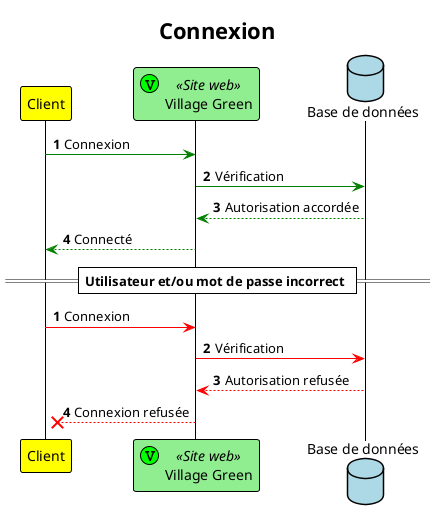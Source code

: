 @startuml

!theme plain

participant Client as C #yellow
participant "Village Green" as V << (V, #00FF00) Site web >> #lightGreen
database "Base de données" as B #lightBlue

autonumber
C -[#green]> V: Connexion
V -[#green]> B: Vérification
B -[#green]-> V: Autorisation accordée
V -[#green]-> C: Connecté

== Utilisateur et/ou mot de passe incorrect ==
autonumber 1
C -[#red]> V: Connexion
V -[#red]> B: Vérification
B -[#red]-> V: Autorisation refusée
V -[#red]-X C: Connexion refusée

title Connexion

@enduml
